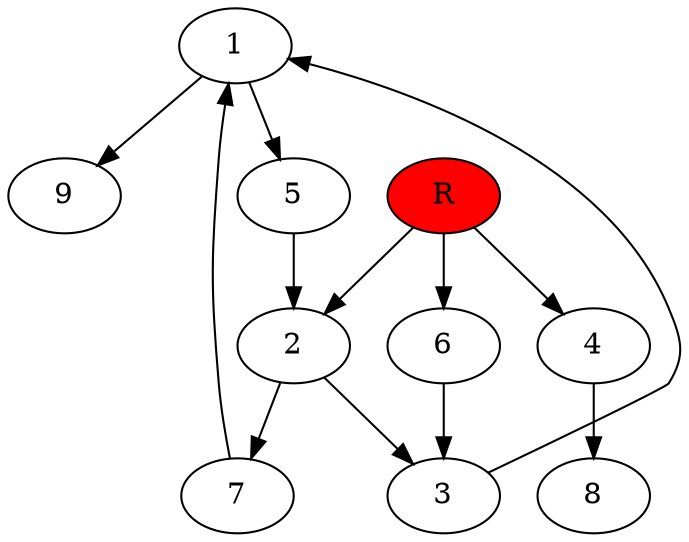 digraph prb19776 {
	1
	2
	3
	4
	5
	6
	7
	8
	R [fillcolor="#ff0000" style=filled]
	1 -> 5
	1 -> 9
	2 -> 3
	2 -> 7
	3 -> 1
	4 -> 8
	5 -> 2
	6 -> 3
	7 -> 1
	R -> 2
	R -> 4
	R -> 6
}
